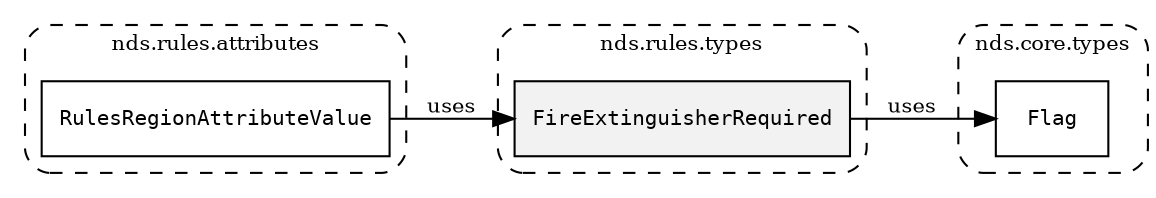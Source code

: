 /**
 * This dot file creates symbol collaboration diagram for FireExtinguisherRequired.
 */
digraph ZSERIO
{
    node [shape=box, fontsize=10];
    rankdir="LR";
    fontsize=10;
    tooltip="FireExtinguisherRequired collaboration diagram";

    subgraph "cluster_nds.rules.types"
    {
        style="dashed, rounded";
        label="nds.rules.types";
        tooltip="Package nds.rules.types";
        href="../../../content/packages/nds.rules.types.html#Package-nds-rules-types";
        target="_parent";

        "FireExtinguisherRequired" [style="filled", fillcolor="#0000000D", target="_parent", label=<<font face="monospace"><table align="center" border="0" cellspacing="0" cellpadding="0"><tr><td href="../../../content/packages/nds.rules.types.html#Subtype-FireExtinguisherRequired" title="Subtype defined in nds.rules.types">FireExtinguisherRequired</td></tr></table></font>>];
    }

    subgraph "cluster_nds.core.types"
    {
        style="dashed, rounded";
        label="nds.core.types";
        tooltip="Package nds.core.types";
        href="../../../content/packages/nds.core.types.html#Package-nds-core-types";
        target="_parent";

        "Flag" [target="_parent", label=<<font face="monospace"><table align="center" border="0" cellspacing="0" cellpadding="0"><tr><td href="../../../content/packages/nds.core.types.html#Structure-Flag" title="Structure defined in nds.core.types">Flag</td></tr></table></font>>];
    }

    subgraph "cluster_nds.rules.attributes"
    {
        style="dashed, rounded";
        label="nds.rules.attributes";
        tooltip="Package nds.rules.attributes";
        href="../../../content/packages/nds.rules.attributes.html#Package-nds-rules-attributes";
        target="_parent";

        "RulesRegionAttributeValue" [target="_parent", label=<<font face="monospace"><table align="center" border="0" cellspacing="0" cellpadding="0"><tr><td href="../../../content/packages/nds.rules.attributes.html#Choice-RulesRegionAttributeValue" title="Choice defined in nds.rules.attributes">RulesRegionAttributeValue</td></tr></table></font>>];
    }

    "FireExtinguisherRequired" -> "Flag" [label="uses", fontsize=10];
    "RulesRegionAttributeValue" -> "FireExtinguisherRequired" [label="uses", fontsize=10];
}
